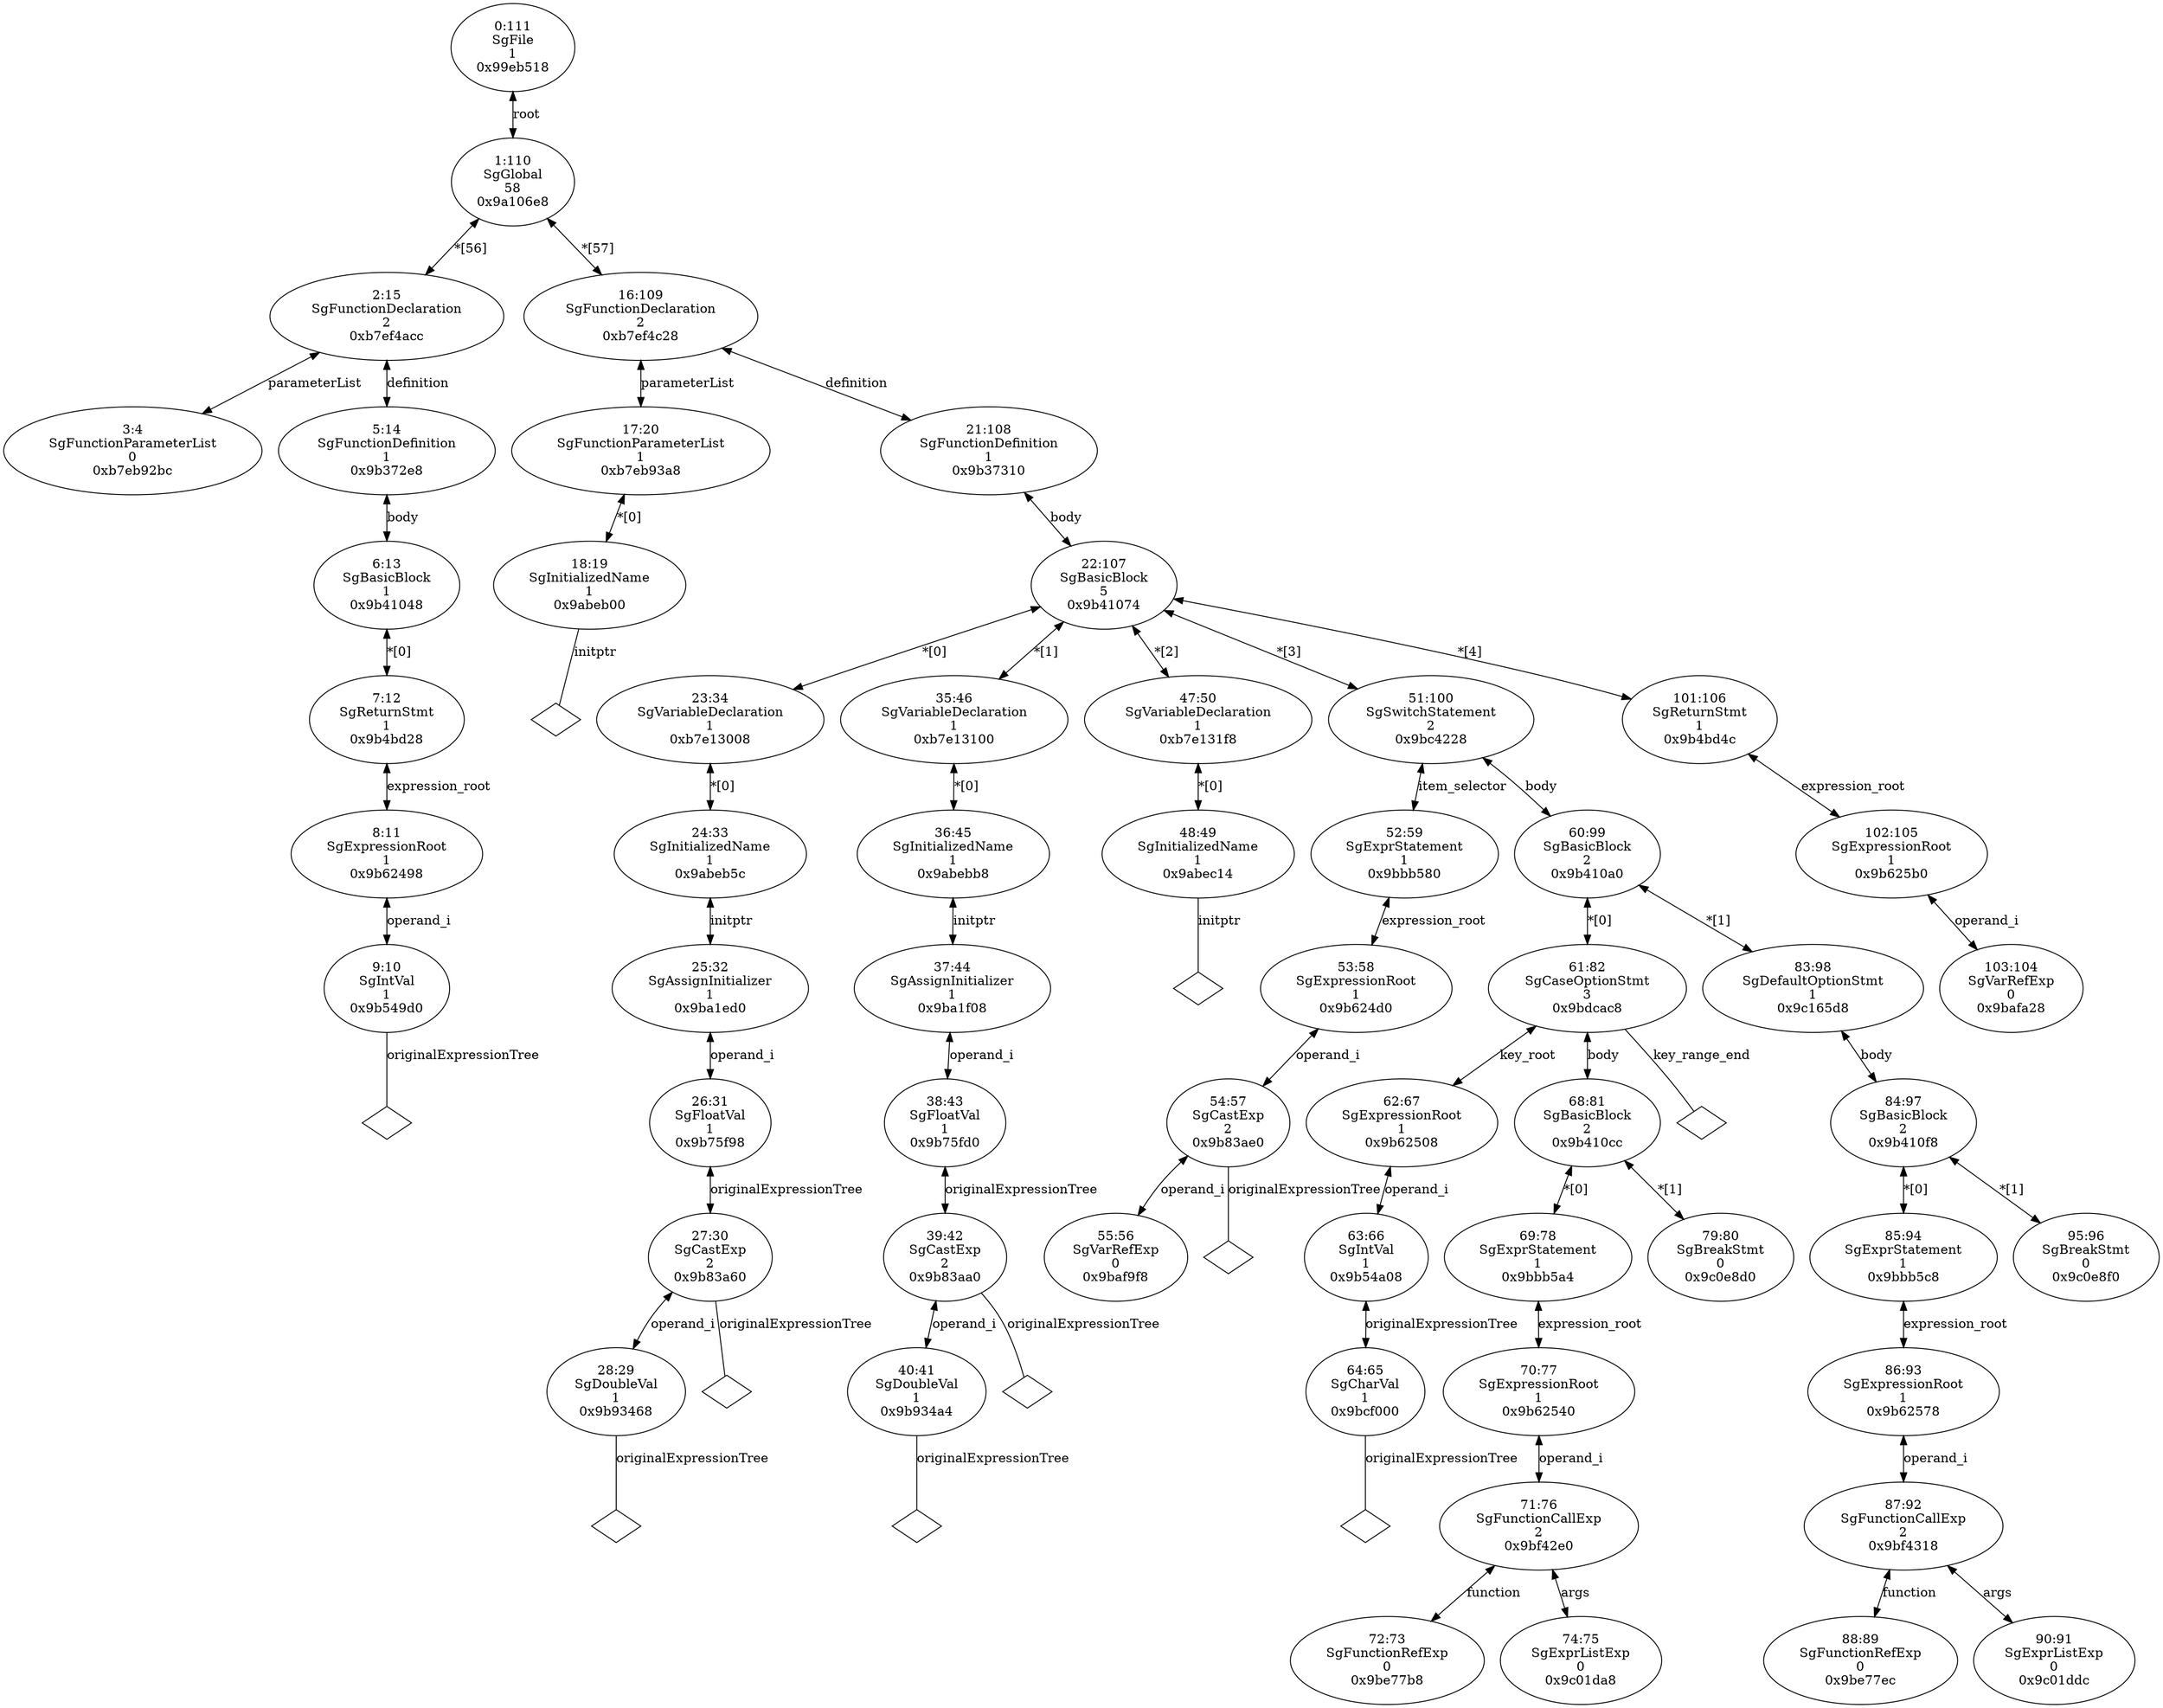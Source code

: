 digraph "G./switchWithFuncCall.c.dot" {
"0xb7eb92bc"[label="3:4\nSgFunctionParameterList\n0\n0xb7eb92bc\n" ];
"0x9b549d0"[label="9:10\nSgIntVal\n1\n0x9b549d0\n" ];
"0x9b549d0" -> "0x9b549d0__originalExpressionTree__null"[label="originalExpressionTree" dir=none ];
"0x9b549d0__originalExpressionTree__null"[label="" shape=diamond ];
"0x9b62498"[label="8:11\nSgExpressionRoot\n1\n0x9b62498\n" ];
"0x9b62498" -> "0x9b549d0"[label="operand_i" dir=both ];
"0x9b4bd28"[label="7:12\nSgReturnStmt\n1\n0x9b4bd28\n" ];
"0x9b4bd28" -> "0x9b62498"[label="expression_root" dir=both ];
"0x9b41048"[label="6:13\nSgBasicBlock\n1\n0x9b41048\n" ];
"0x9b41048" -> "0x9b4bd28"[label="*[0]" dir=both ];
"0x9b372e8"[label="5:14\nSgFunctionDefinition\n1\n0x9b372e8\n" ];
"0x9b372e8" -> "0x9b41048"[label="body" dir=both ];
"0xb7ef4acc"[label="2:15\nSgFunctionDeclaration\n2\n0xb7ef4acc\n" ];
"0xb7ef4acc" -> "0xb7eb92bc"[label="parameterList" dir=both ];
"0xb7ef4acc" -> "0x9b372e8"[label="definition" dir=both ];
"0x9abeb00"[label="18:19\nSgInitializedName\n1\n0x9abeb00\n" ];
"0x9abeb00" -> "0x9abeb00__initptr__null"[label="initptr" dir=none ];
"0x9abeb00__initptr__null"[label="" shape=diamond ];
"0xb7eb93a8"[label="17:20\nSgFunctionParameterList\n1\n0xb7eb93a8\n" ];
"0xb7eb93a8" -> "0x9abeb00"[label="*[0]" dir=both ];
"0x9b93468"[label="28:29\nSgDoubleVal\n1\n0x9b93468\n" ];
"0x9b93468" -> "0x9b93468__originalExpressionTree__null"[label="originalExpressionTree" dir=none ];
"0x9b93468__originalExpressionTree__null"[label="" shape=diamond ];
"0x9b83a60"[label="27:30\nSgCastExp\n2\n0x9b83a60\n" ];
"0x9b83a60" -> "0x9b93468"[label="operand_i" dir=both ];
"0x9b83a60" -> "0x9b83a60__originalExpressionTree__null"[label="originalExpressionTree" dir=none ];
"0x9b83a60__originalExpressionTree__null"[label="" shape=diamond ];
"0x9b75f98"[label="26:31\nSgFloatVal\n1\n0x9b75f98\n" ];
"0x9b75f98" -> "0x9b83a60"[label="originalExpressionTree" dir=both ];
"0x9ba1ed0"[label="25:32\nSgAssignInitializer\n1\n0x9ba1ed0\n" ];
"0x9ba1ed0" -> "0x9b75f98"[label="operand_i" dir=both ];
"0x9abeb5c"[label="24:33\nSgInitializedName\n1\n0x9abeb5c\n" ];
"0x9abeb5c" -> "0x9ba1ed0"[label="initptr" dir=both ];
"0xb7e13008"[label="23:34\nSgVariableDeclaration\n1\n0xb7e13008\n" ];
"0xb7e13008" -> "0x9abeb5c"[label="*[0]" dir=both ];
"0x9b934a4"[label="40:41\nSgDoubleVal\n1\n0x9b934a4\n" ];
"0x9b934a4" -> "0x9b934a4__originalExpressionTree__null"[label="originalExpressionTree" dir=none ];
"0x9b934a4__originalExpressionTree__null"[label="" shape=diamond ];
"0x9b83aa0"[label="39:42\nSgCastExp\n2\n0x9b83aa0\n" ];
"0x9b83aa0" -> "0x9b934a4"[label="operand_i" dir=both ];
"0x9b83aa0" -> "0x9b83aa0__originalExpressionTree__null"[label="originalExpressionTree" dir=none ];
"0x9b83aa0__originalExpressionTree__null"[label="" shape=diamond ];
"0x9b75fd0"[label="38:43\nSgFloatVal\n1\n0x9b75fd0\n" ];
"0x9b75fd0" -> "0x9b83aa0"[label="originalExpressionTree" dir=both ];
"0x9ba1f08"[label="37:44\nSgAssignInitializer\n1\n0x9ba1f08\n" ];
"0x9ba1f08" -> "0x9b75fd0"[label="operand_i" dir=both ];
"0x9abebb8"[label="36:45\nSgInitializedName\n1\n0x9abebb8\n" ];
"0x9abebb8" -> "0x9ba1f08"[label="initptr" dir=both ];
"0xb7e13100"[label="35:46\nSgVariableDeclaration\n1\n0xb7e13100\n" ];
"0xb7e13100" -> "0x9abebb8"[label="*[0]" dir=both ];
"0x9abec14"[label="48:49\nSgInitializedName\n1\n0x9abec14\n" ];
"0x9abec14" -> "0x9abec14__initptr__null"[label="initptr" dir=none ];
"0x9abec14__initptr__null"[label="" shape=diamond ];
"0xb7e131f8"[label="47:50\nSgVariableDeclaration\n1\n0xb7e131f8\n" ];
"0xb7e131f8" -> "0x9abec14"[label="*[0]" dir=both ];
"0x9baf9f8"[label="55:56\nSgVarRefExp\n0\n0x9baf9f8\n" ];
"0x9b83ae0"[label="54:57\nSgCastExp\n2\n0x9b83ae0\n" ];
"0x9b83ae0" -> "0x9baf9f8"[label="operand_i" dir=both ];
"0x9b83ae0" -> "0x9b83ae0__originalExpressionTree__null"[label="originalExpressionTree" dir=none ];
"0x9b83ae0__originalExpressionTree__null"[label="" shape=diamond ];
"0x9b624d0"[label="53:58\nSgExpressionRoot\n1\n0x9b624d0\n" ];
"0x9b624d0" -> "0x9b83ae0"[label="operand_i" dir=both ];
"0x9bbb580"[label="52:59\nSgExprStatement\n1\n0x9bbb580\n" ];
"0x9bbb580" -> "0x9b624d0"[label="expression_root" dir=both ];
"0x9bcf000"[label="64:65\nSgCharVal\n1\n0x9bcf000\n" ];
"0x9bcf000" -> "0x9bcf000__originalExpressionTree__null"[label="originalExpressionTree" dir=none ];
"0x9bcf000__originalExpressionTree__null"[label="" shape=diamond ];
"0x9b54a08"[label="63:66\nSgIntVal\n1\n0x9b54a08\n" ];
"0x9b54a08" -> "0x9bcf000"[label="originalExpressionTree" dir=both ];
"0x9b62508"[label="62:67\nSgExpressionRoot\n1\n0x9b62508\n" ];
"0x9b62508" -> "0x9b54a08"[label="operand_i" dir=both ];
"0x9be77b8"[label="72:73\nSgFunctionRefExp\n0\n0x9be77b8\n" ];
"0x9c01da8"[label="74:75\nSgExprListExp\n0\n0x9c01da8\n" ];
"0x9bf42e0"[label="71:76\nSgFunctionCallExp\n2\n0x9bf42e0\n" ];
"0x9bf42e0" -> "0x9be77b8"[label="function" dir=both ];
"0x9bf42e0" -> "0x9c01da8"[label="args" dir=both ];
"0x9b62540"[label="70:77\nSgExpressionRoot\n1\n0x9b62540\n" ];
"0x9b62540" -> "0x9bf42e0"[label="operand_i" dir=both ];
"0x9bbb5a4"[label="69:78\nSgExprStatement\n1\n0x9bbb5a4\n" ];
"0x9bbb5a4" -> "0x9b62540"[label="expression_root" dir=both ];
"0x9c0e8d0"[label="79:80\nSgBreakStmt\n0\n0x9c0e8d0\n" ];
"0x9b410cc"[label="68:81\nSgBasicBlock\n2\n0x9b410cc\n" ];
"0x9b410cc" -> "0x9bbb5a4"[label="*[0]" dir=both ];
"0x9b410cc" -> "0x9c0e8d0"[label="*[1]" dir=both ];
"0x9bdcac8"[label="61:82\nSgCaseOptionStmt\n3\n0x9bdcac8\n" ];
"0x9bdcac8" -> "0x9b62508"[label="key_root" dir=both ];
"0x9bdcac8" -> "0x9b410cc"[label="body" dir=both ];
"0x9bdcac8" -> "0x9bdcac8__key_range_end__null"[label="key_range_end" dir=none ];
"0x9bdcac8__key_range_end__null"[label="" shape=diamond ];
"0x9be77ec"[label="88:89\nSgFunctionRefExp\n0\n0x9be77ec\n" ];
"0x9c01ddc"[label="90:91\nSgExprListExp\n0\n0x9c01ddc\n" ];
"0x9bf4318"[label="87:92\nSgFunctionCallExp\n2\n0x9bf4318\n" ];
"0x9bf4318" -> "0x9be77ec"[label="function" dir=both ];
"0x9bf4318" -> "0x9c01ddc"[label="args" dir=both ];
"0x9b62578"[label="86:93\nSgExpressionRoot\n1\n0x9b62578\n" ];
"0x9b62578" -> "0x9bf4318"[label="operand_i" dir=both ];
"0x9bbb5c8"[label="85:94\nSgExprStatement\n1\n0x9bbb5c8\n" ];
"0x9bbb5c8" -> "0x9b62578"[label="expression_root" dir=both ];
"0x9c0e8f0"[label="95:96\nSgBreakStmt\n0\n0x9c0e8f0\n" ];
"0x9b410f8"[label="84:97\nSgBasicBlock\n2\n0x9b410f8\n" ];
"0x9b410f8" -> "0x9bbb5c8"[label="*[0]" dir=both ];
"0x9b410f8" -> "0x9c0e8f0"[label="*[1]" dir=both ];
"0x9c165d8"[label="83:98\nSgDefaultOptionStmt\n1\n0x9c165d8\n" ];
"0x9c165d8" -> "0x9b410f8"[label="body" dir=both ];
"0x9b410a0"[label="60:99\nSgBasicBlock\n2\n0x9b410a0\n" ];
"0x9b410a0" -> "0x9bdcac8"[label="*[0]" dir=both ];
"0x9b410a0" -> "0x9c165d8"[label="*[1]" dir=both ];
"0x9bc4228"[label="51:100\nSgSwitchStatement\n2\n0x9bc4228\n" ];
"0x9bc4228" -> "0x9bbb580"[label="item_selector" dir=both ];
"0x9bc4228" -> "0x9b410a0"[label="body" dir=both ];
"0x9bafa28"[label="103:104\nSgVarRefExp\n0\n0x9bafa28\n" ];
"0x9b625b0"[label="102:105\nSgExpressionRoot\n1\n0x9b625b0\n" ];
"0x9b625b0" -> "0x9bafa28"[label="operand_i" dir=both ];
"0x9b4bd4c"[label="101:106\nSgReturnStmt\n1\n0x9b4bd4c\n" ];
"0x9b4bd4c" -> "0x9b625b0"[label="expression_root" dir=both ];
"0x9b41074"[label="22:107\nSgBasicBlock\n5\n0x9b41074\n" ];
"0x9b41074" -> "0xb7e13008"[label="*[0]" dir=both ];
"0x9b41074" -> "0xb7e13100"[label="*[1]" dir=both ];
"0x9b41074" -> "0xb7e131f8"[label="*[2]" dir=both ];
"0x9b41074" -> "0x9bc4228"[label="*[3]" dir=both ];
"0x9b41074" -> "0x9b4bd4c"[label="*[4]" dir=both ];
"0x9b37310"[label="21:108\nSgFunctionDefinition\n1\n0x9b37310\n" ];
"0x9b37310" -> "0x9b41074"[label="body" dir=both ];
"0xb7ef4c28"[label="16:109\nSgFunctionDeclaration\n2\n0xb7ef4c28\n" ];
"0xb7ef4c28" -> "0xb7eb93a8"[label="parameterList" dir=both ];
"0xb7ef4c28" -> "0x9b37310"[label="definition" dir=both ];
"0x9a106e8"[label="1:110\nSgGlobal\n58\n0x9a106e8\n" ];
"0x9a106e8" -> "0xb7ef4acc"[label="*[56]" dir=both ];
"0x9a106e8" -> "0xb7ef4c28"[label="*[57]" dir=both ];
"0x99eb518"[label="0:111\nSgFile\n1\n0x99eb518\n" ];
"0x99eb518" -> "0x9a106e8"[label="root" dir=both ];
}
